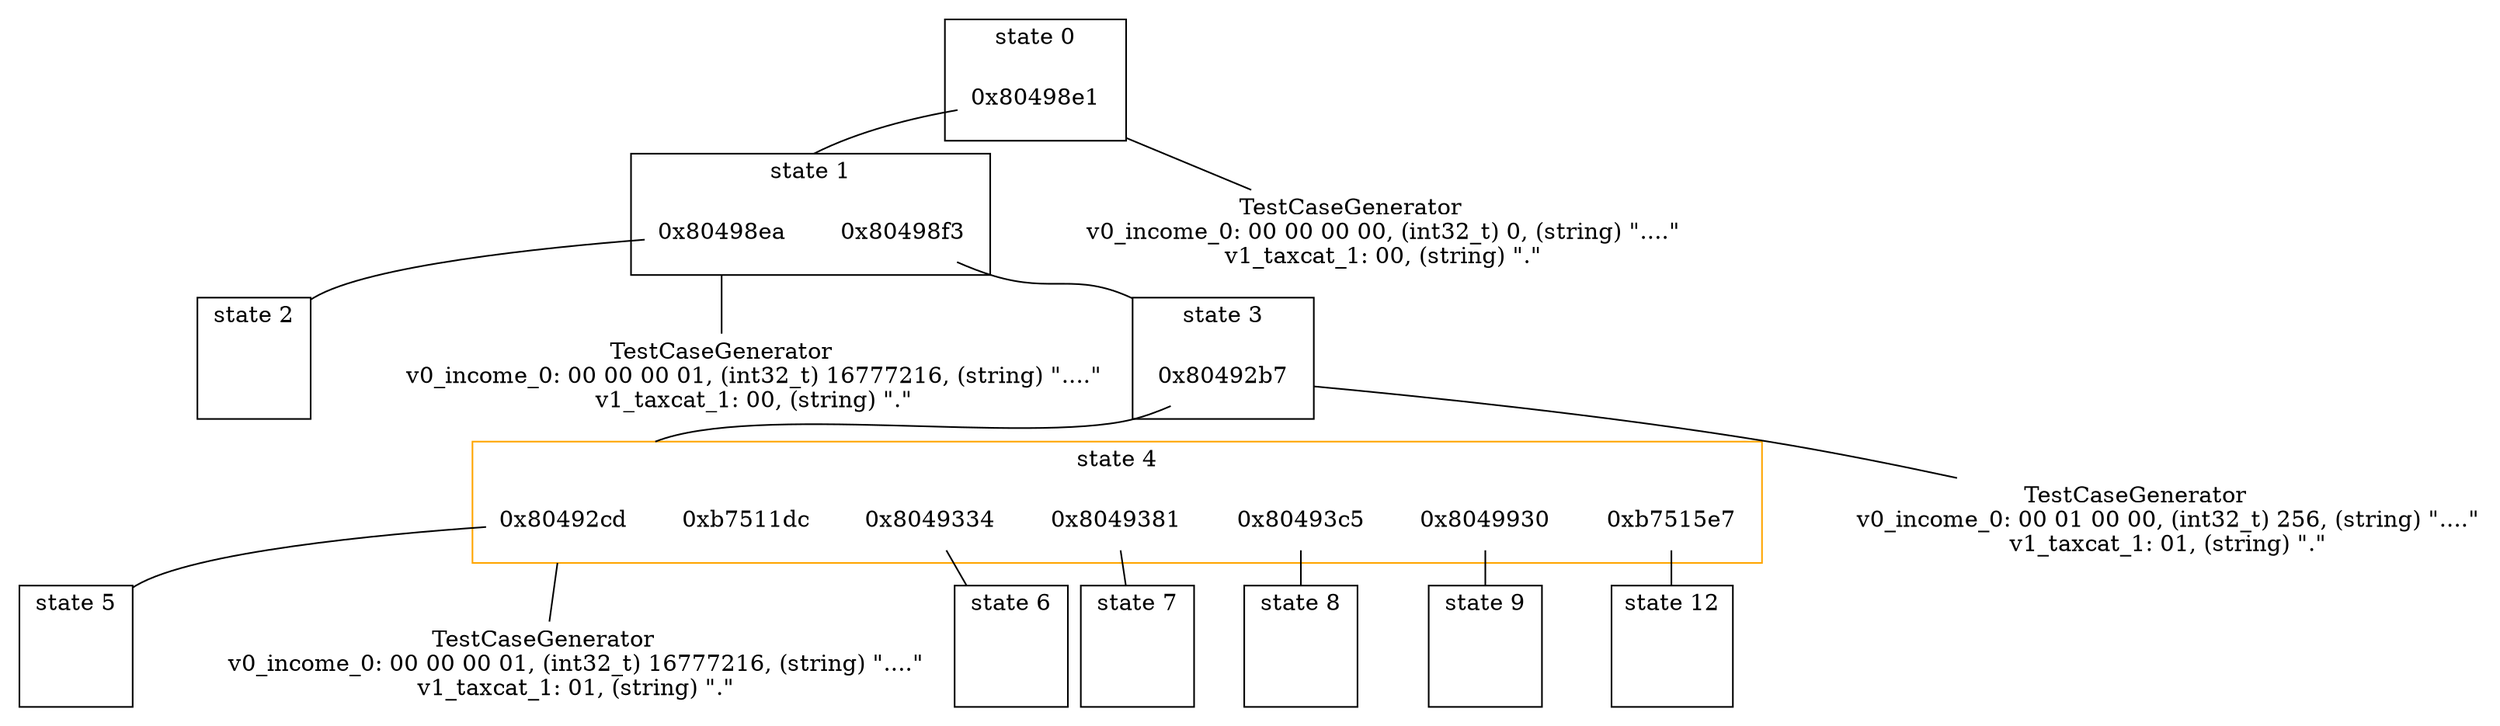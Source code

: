 digraph Tree {
	graph [compound=true shape=box]
	node [shape=none]
	edge [arrowhead=none]
		subgraph cluster_1 {
			graph [color=black label="state 1" shape=box]
				"80498ea" [label="0x80498ea"]
				"80498f3" [label="0x80498f3"]
		}
		subgraph cluster_0 {
			graph [color=black label="state 0" shape=box]
				"80498e1" [label="0x80498e1"]
		}
		subgraph cluster_3 {
			graph [color=black label="state 3" shape=box]
				"80492b7" [label="0x80492b7"]
		}
		subgraph cluster_4 {
			graph [color=orange label="state 4" shape=box]
				"80492cd" [label="0x80492cd"]
				8049334 [label="0x8049334"]
				8049381 [label="0x8049381"]
				"80493c5" [label="0x80493c5"]
				8049930 [label="0x8049930"]
				b7511dc [label="0xb7511dc"]
				b7511dc [label="0xb7511dc"]
				b7515e7 [label="0xb7515e7"]
				b7511dc [label="0xb7511dc"]
				b7511dc [label="0xb7511dc"]
				b7511dc [label="0xb7511dc"]
				b7511dc [label="0xb7511dc"]
				b7511dc [label="0xb7511dc"]
				b7511dc [label="0xb7511dc"]
				b7511dc [label="0xb7511dc"]
				b7511dc [label="0xb7511dc"]
				b7511dc [label="0xb7511dc"]
				b7511dc [label="0xb7511dc"]
				b7511dc [label="0xb7511dc"]
				b7511dc [label="0xb7511dc"]
				b7511dc [label="0xb7511dc"]
				b7511dc [label="0xb7511dc"]
				b7511dc [label="0xb7511dc"]
				b7511dc [label="0xb7511dc"]
		}
			"80498e1" -> "80498ea" [label="" lhead=cluster_1]
		subgraph cluster_2 {
			graph [color=black label="state 2" shape=box]
				cluster_2 [label=" "]
		}
			"80498ea" -> cluster_2 [label="" lhead=cluster_2]
			"80498f3" -> "80492b7" [label="" lhead=cluster_3]
			"80492b7" -> "80492cd" [label="" lhead=cluster_4]
		subgraph cluster_5 {
			graph [color=black label="state 5" shape=box]
				cluster_5 [label=" "]
		}
			"80492cd" -> cluster_5 [label="" lhead=cluster_5]
		subgraph cluster_6 {
			graph [color=black label="state 6" shape=box]
				cluster_6 [label=" "]
		}
			8049334 -> cluster_6 [label="" lhead=cluster_6]
		subgraph cluster_7 {
			graph [color=black label="state 7" shape=box]
				cluster_7 [label=" "]
		}
			8049381 -> cluster_7 [label="" lhead=cluster_7]
		subgraph cluster_8 {
			graph [color=black label="state 8" shape=box]
				cluster_8 [label=" "]
		}
			"80493c5" -> cluster_8 [label="" lhead=cluster_8]
		subgraph cluster_9 {
			graph [color=black label="state 9" shape=box]
				cluster_9 [label=" "]
		}
			8049930 -> cluster_9 [label="" lhead=cluster_9]
		subgraph cluster_12 {
			graph [color=black label="state 12" shape=box]
				cluster_12 [label=" "]
		}
			b7515e7 -> cluster_12 [label="" lhead=cluster_12]
		tcg1 [label="TestCaseGenerator
         v0_income_0: 00 00 00 01, (int32_t) 16777216, (string) \"....\"
         v1_taxcat_1: 00, (string) \".\""]
			"80498ea" -> tcg1 [ltail=cluster_1]
		tcg0 [label="TestCaseGenerator
         v0_income_0: 00 00 00 00, (int32_t) 0, (string) \"....\"
         v1_taxcat_1: 00, (string) \".\""]
			"80498e1" -> tcg0 [ltail=cluster_0]
		tcg3 [label="TestCaseGenerator
         v0_income_0: 00 01 00 00, (int32_t) 256, (string) \"....\"
         v1_taxcat_1: 01, (string) \".\""]
			"80492b7" -> tcg3 [ltail=cluster_3]
		tcg4 [label="TestCaseGenerator
         v0_income_0: 00 00 00 01, (int32_t) 16777216, (string) \"....\"
         v1_taxcat_1: 01, (string) \".\""]
			"80492cd" -> tcg4 [ltail=cluster_4]
}
